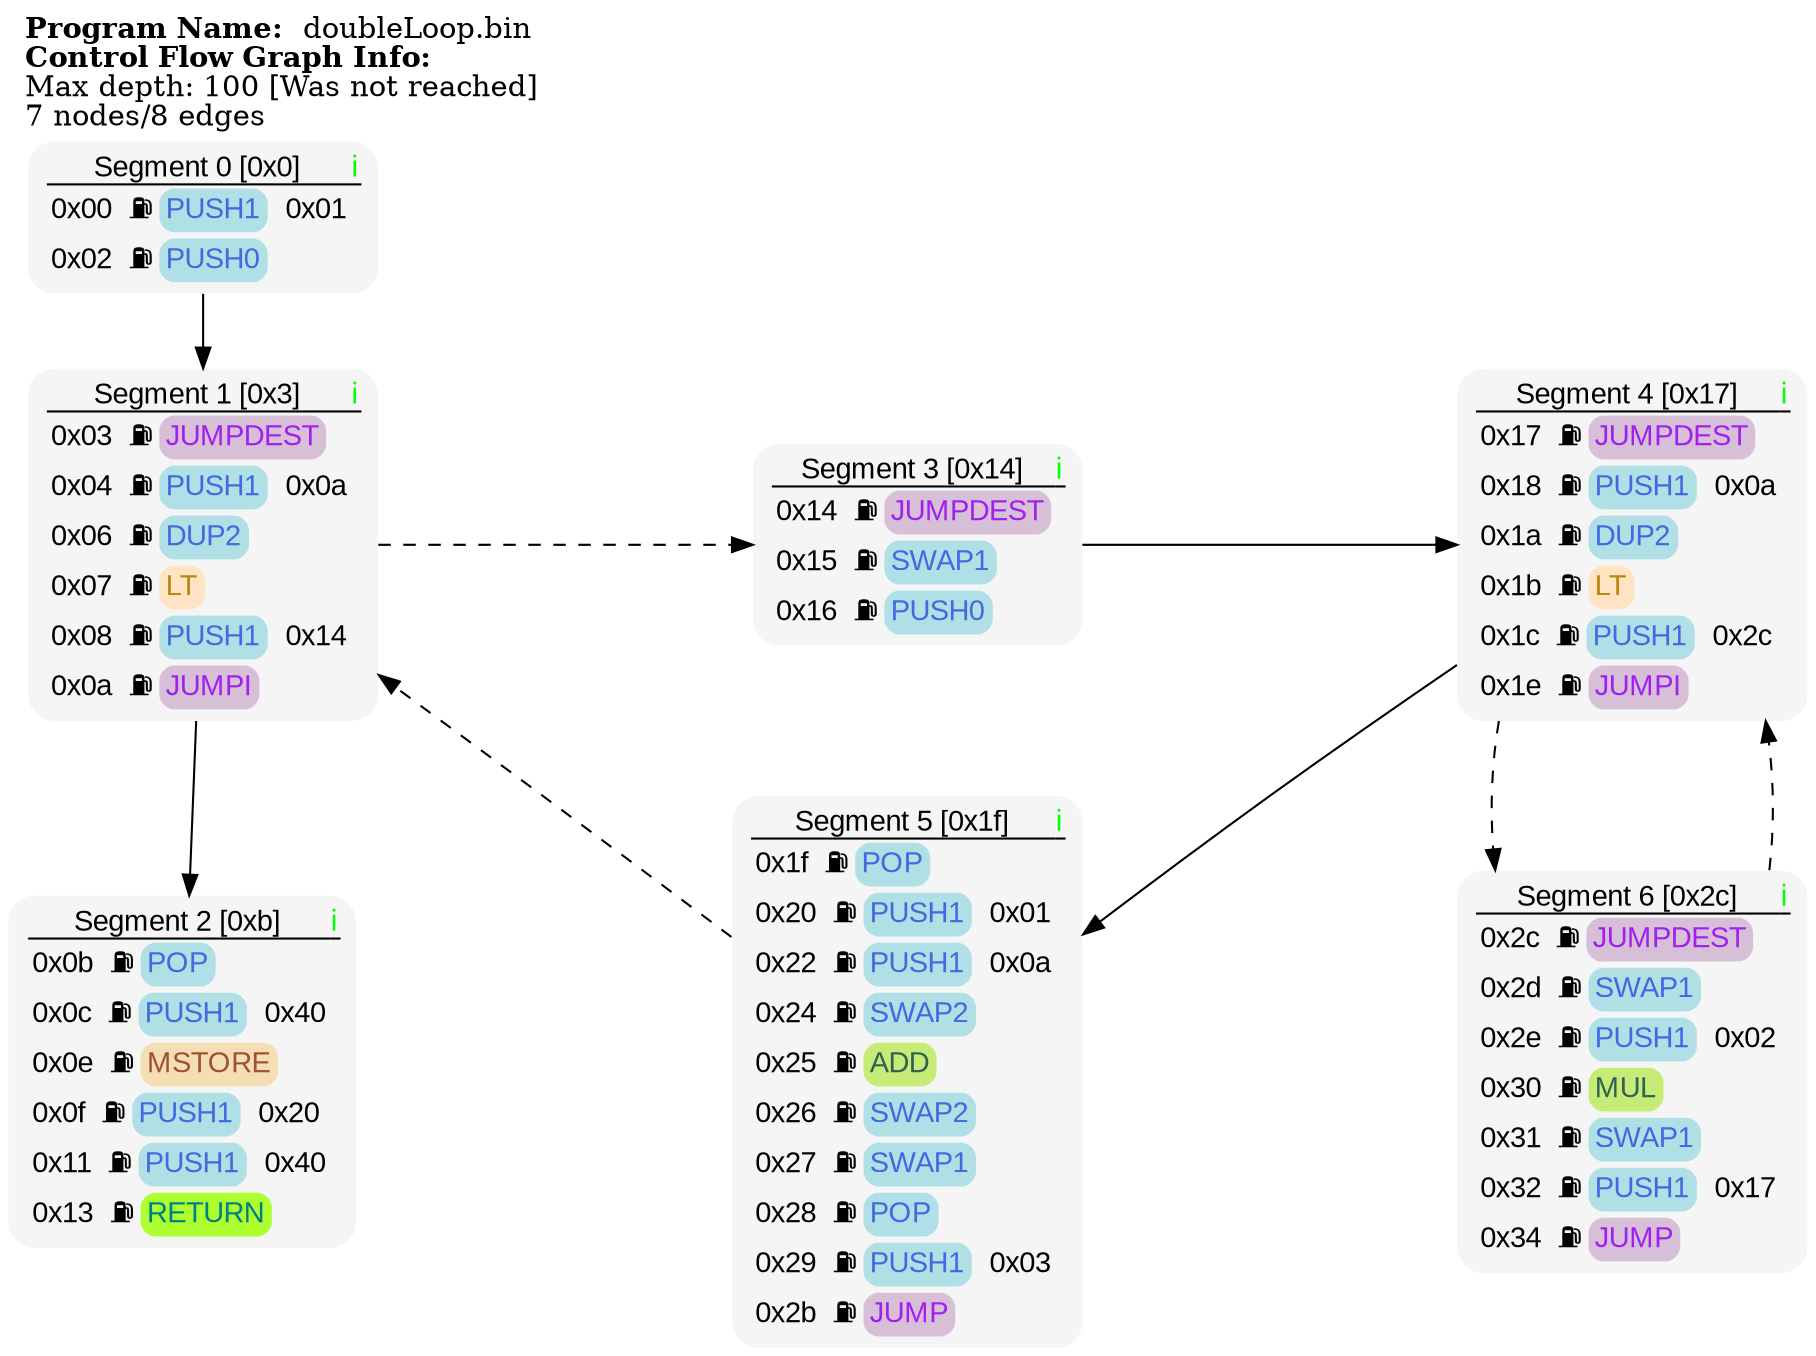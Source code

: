 /*
maxDepth is:100
MaxDepth reached:false
ErrorStates reached:0
States seen:2
WPre success:0
# of reachable invalid segments is: 0
Size of non minimised CFG: 7 nodes, 8 edges
Size of minimised CFG: 7 nodes, 8 edges
Minimised CFG
*/
// Wpre fixpoint status: Reached
// Number of states: 7
// Number of transitions : 8
digraph G {
graph[labelloc="t", labeljust="l", label=<<B>Program Name: </B> doubleLoop.bin<BR ALIGN="left"/><B>Control Flow Graph Info: </B><BR ALIGN="left"/>Max depth: 100 [Was not reached]<BR ALIGN="left"/>7 nodes/8 edges<BR ALIGN="left"/>>]
node [shape=none, fontname=arial, style="rounded, filled", fillcolor= "whitesmoke"]
edge [fontname=arial]
ranking=TB
nodesep=2.5;
{rank = same; s_1; s_3, s_4;}

s_0 [label=<<TABLE ALIGN="LEFT" CELLBORDER="0" BORDER="0" cellpadding="0"  CELLSPACING="1">
<TR><TD >Segment 0 [0x0]</TD><TD href="" tooltip="Stack Size &#916;: +2&#10;Stack Size on Entry for this segment &#8805; 0&#10;Stack Size on Entry for this segment at this node &#8805; 0"><FONT color="green">&#8505;&#65039;</FONT></TD></TR><HR/>
<TR><TD width="1" fixedsize="true" align="left">
<TABLE  border="0" cellpadding="0" cellborder="0" CELLSPACING="1"><TR><TD width="1" fixedsize="false" align="left" cellpadding="1" PORT="entry">0x00 </TD>
<TD width="1" fixedsize="false" align="left" cellpadding="1" tooltip="Gas: 3 " target="_blank" href="https://github.com/Consensys/evm-dafny/blob/60bce44ee75978a4c97b9eab8e03424c9c233bbd/src/dafny/evm.dfy#L103">&#9981;</TD><TD width="1" fixedsize="true" style="Rounded" BORDER="0" BGCOLOR="powderblue" align="left" cellpadding="3"  href="https://github.com/Consensys/evm-dafny/blob/60bce44ee75978a4c97b9eab8e03424c9c233bbd/src/dafny/bytecode.dfy#L1479" target="_blank"  tooltip="Push 1 byte" ><FONT color="royalblue">PUSH1</FONT></TD><TD width="1" fixedsize="true" align="left">  0x01</TD></TR></TABLE></TD></TR>
<TR><TD width="1" fixedsize="true" align="left">
<TABLE  border="0" cellpadding="0" cellborder="0" CELLSPACING="1"><TR><TD width="1" fixedsize="false" align="left" cellpadding="1" >0x02 </TD>
<TD width="1" fixedsize="false" align="left" cellpadding="1" tooltip="Gas: 3 " target="_blank" href="https://github.com/Consensys/evm-dafny/blob/60bce44ee75978a4c97b9eab8e03424c9c233bbd/src/dafny/evm.dfy#L103">&#9981;</TD><TD width="1" fixedsize="true" style="Rounded" BORDER="0" BGCOLOR="powderblue" align="left" cellpadding="3"  href="https://github.com/Consensys/evm-dafny/blob/60bce44ee75978a4c97b9eab8e03424c9c233bbd/src/dafny/bytecode.dfy#L1428" target="_blank"  tooltip="Push 0 on stack" ><FONT color="royalblue">PUSH0</FONT></TD></TR></TABLE></TD></TR>
</TABLE>
>]
s_1 [label=<<TABLE ALIGN="LEFT" CELLBORDER="0" BORDER="0" cellpadding="0"  CELLSPACING="1">
<TR><TD >Segment 1 [0x3]</TD><TD href="" tooltip="Stack Size &#916;: 0&#10;Stack Size on Entry for this segment &#8805; 1&#10;Stack Size on Entry for this segment at this node &#8805; 2&#10;Exit Jump target: Constant 0x14"><FONT color="green">&#8505;&#65039;</FONT></TD></TR><HR/>
<TR><TD width="1" fixedsize="true" align="left">
<TABLE  border="0" cellpadding="0" cellborder="0" CELLSPACING="1"><TR><TD width="1" fixedsize="false" align="left" cellpadding="1" PORT="entry">0x03 </TD>
<TD width="1" fixedsize="false" align="left" cellpadding="1" tooltip="Gas: 1 " target="_blank" href="https://github.com/Consensys/evm-dafny/blob/60bce44ee75978a4c97b9eab8e03424c9c233bbd/src/dafny/evm.dfy#L103">&#9981;</TD><TD width="1" fixedsize="true" style="Rounded" BORDER="0" BGCOLOR="thistle" align="left" cellpadding="3"  href="https://github.com/Consensys/evm-dafny/blob/60bce44ee75978a4c97b9eab8e03424c9c233bbd/src/dafny/bytecode.dfy#L1334" target="_blank"  tooltip="A valid destination for a jump" ><FONT color="purple">JUMPDEST</FONT></TD></TR></TABLE></TD></TR>
<TR><TD width="1" fixedsize="true" align="left">
<TABLE  border="0" cellpadding="0" cellborder="0" CELLSPACING="1"><TR><TD width="1" fixedsize="false" align="left" cellpadding="1" >0x04 </TD>
<TD width="1" fixedsize="false" align="left" cellpadding="1" tooltip="Gas: 3 " target="_blank" href="https://github.com/Consensys/evm-dafny/blob/60bce44ee75978a4c97b9eab8e03424c9c233bbd/src/dafny/evm.dfy#L103">&#9981;</TD><TD width="1" fixedsize="true" style="Rounded" BORDER="0" BGCOLOR="powderblue" align="left" cellpadding="3"  href="https://github.com/Consensys/evm-dafny/blob/60bce44ee75978a4c97b9eab8e03424c9c233bbd/src/dafny/bytecode.dfy#L1479" target="_blank"  tooltip="Push 1 byte" ><FONT color="royalblue">PUSH1</FONT></TD><TD width="1" fixedsize="true" align="left">  0x0a</TD></TR></TABLE></TD></TR>
<TR><TD width="1" fixedsize="true" align="left">
<TABLE  border="0" cellpadding="0" cellborder="0" CELLSPACING="1"><TR><TD width="1" fixedsize="false" align="left" cellpadding="1" >0x06 </TD>
<TD width="1" fixedsize="false" align="left" cellpadding="1" tooltip="Gas: 3 " target="_blank" href="https://github.com/Consensys/evm-dafny/blob/60bce44ee75978a4c97b9eab8e03424c9c233bbd/src/dafny/evm.dfy#L103">&#9981;</TD><TD width="1" fixedsize="true" style="Rounded" BORDER="0" BGCOLOR="powderblue" align="left" cellpadding="3"  href="https://github.com/Consensys/evm-dafny/blob/60bce44ee75978a4c97b9eab8e03424c9c233bbd/src/dafny/bytecode.dfy#L1568" target="_blank"  tooltip="Duplicate 2nd element on top of the stack" ><FONT color="royalblue">DUP2</FONT></TD></TR></TABLE></TD></TR>
<TR><TD width="1" fixedsize="true" align="left">
<TABLE  border="0" cellpadding="0" cellborder="0" CELLSPACING="1"><TR><TD width="1" fixedsize="false" align="left" cellpadding="1" >0x07 </TD>
<TD width="1" fixedsize="false" align="left" cellpadding="1" tooltip="Gas: 3 " target="_blank" href="https://github.com/Consensys/evm-dafny/blob/60bce44ee75978a4c97b9eab8e03424c9c233bbd/src/dafny/evm.dfy#L103">&#9981;</TD><TD width="1" fixedsize="true" style="Rounded" BORDER="0" BGCOLOR="bisque" align="left" cellpadding="3"  href="https://github.com/Consensys/evm-dafny/blob/60bce44ee75978a4c97b9eab8e03424c9c233bbd/src/dafny/bytecode.dfy#L314" target="_blank"  tooltip="Unsigned Less than" ><FONT color="darkgoldenrod">LT</FONT></TD></TR></TABLE></TD></TR>
<TR><TD width="1" fixedsize="true" align="left">
<TABLE  border="0" cellpadding="0" cellborder="0" CELLSPACING="1"><TR><TD width="1" fixedsize="false" align="left" cellpadding="1" >0x08 </TD>
<TD width="1" fixedsize="false" align="left" cellpadding="1" tooltip="Gas: 3 " target="_blank" href="https://github.com/Consensys/evm-dafny/blob/60bce44ee75978a4c97b9eab8e03424c9c233bbd/src/dafny/evm.dfy#L103">&#9981;</TD><TD width="1" fixedsize="true" style="Rounded" BORDER="0" BGCOLOR="powderblue" align="left" cellpadding="3"  href="https://github.com/Consensys/evm-dafny/blob/60bce44ee75978a4c97b9eab8e03424c9c233bbd/src/dafny/bytecode.dfy#L1479" target="_blank"  tooltip="Push 1 byte" ><FONT color="royalblue">PUSH1</FONT></TD><TD width="1" fixedsize="true" align="left">  0x14</TD></TR></TABLE></TD></TR>
<TR><TD width="1" fixedsize="true" align="left">
<TABLE  border="0" cellpadding="0" cellborder="0" CELLSPACING="1"><TR><TD width="1" fixedsize="false" align="left" cellpadding="1" >0x0a </TD>
<TD width="1" fixedsize="false" align="left" cellpadding="1" tooltip="Gas: 10 " target="_blank" href="https://github.com/Consensys/evm-dafny/blob/60bce44ee75978a4c97b9eab8e03424c9c233bbd/src/dafny/evm.dfy#L103">&#9981;</TD><TD width="1" fixedsize="true" style="Rounded" BORDER="0" BGCOLOR="thistle" align="left" cellpadding="3" PORT="exit" href="https://github.com/Consensys/evm-dafny/blob/60bce44ee75978a4c97b9eab8e03424c9c233bbd/src/dafny/bytecode.dfy#L1277" target="_blank"  tooltip="Conditional Jump" ><FONT color="purple">JUMPI</FONT></TD></TR></TABLE></TD></TR>
</TABLE>
>]
s_2 [label=<<TABLE ALIGN="LEFT" CELLBORDER="0" BORDER="0" cellpadding="0"  CELLSPACING="1">
<TR><TD >Segment 2 [0xb]</TD><TD href="" tooltip="Stack Size &#916;: -2&#10;Stack Size on Entry for this segment &#8805; 2&#10;Stack Size on Entry for this segment at this node &#8805; 2"><FONT color="green">&#8505;&#65039;</FONT></TD></TR><HR/>
<TR><TD width="1" fixedsize="true" align="left">
<TABLE  border="0" cellpadding="0" cellborder="0" CELLSPACING="1"><TR><TD width="1" fixedsize="false" align="left" cellpadding="1" PORT="entry">0x0b </TD>
<TD width="1" fixedsize="false" align="left" cellpadding="1" tooltip="Gas: 2 " target="_blank" href="https://github.com/Consensys/evm-dafny/blob/60bce44ee75978a4c97b9eab8e03424c9c233bbd/src/dafny/evm.dfy#L103">&#9981;</TD><TD width="1" fixedsize="true" style="Rounded" BORDER="0" BGCOLOR="powderblue" align="left" cellpadding="3"  href="https://github.com/Consensys/evm-dafny/blob/60bce44ee75978a4c97b9eab8e03424c9c233bbd/src/dafny/bytecode.dfy#L1097" target="_blank"  tooltip="Pop top of stack" ><FONT color="royalblue">POP</FONT></TD></TR></TABLE></TD></TR>
<TR><TD width="1" fixedsize="true" align="left">
<TABLE  border="0" cellpadding="0" cellborder="0" CELLSPACING="1"><TR><TD width="1" fixedsize="false" align="left" cellpadding="1" >0x0c </TD>
<TD width="1" fixedsize="false" align="left" cellpadding="1" tooltip="Gas: 3 " target="_blank" href="https://github.com/Consensys/evm-dafny/blob/60bce44ee75978a4c97b9eab8e03424c9c233bbd/src/dafny/evm.dfy#L103">&#9981;</TD><TD width="1" fixedsize="true" style="Rounded" BORDER="0" BGCOLOR="powderblue" align="left" cellpadding="3"  href="https://github.com/Consensys/evm-dafny/blob/60bce44ee75978a4c97b9eab8e03424c9c233bbd/src/dafny/bytecode.dfy#L1479" target="_blank"  tooltip="Push 1 byte" ><FONT color="royalblue">PUSH1</FONT></TD><TD width="1" fixedsize="true" align="left">  0x40</TD></TR></TABLE></TD></TR>
<TR><TD width="1" fixedsize="true" align="left">
<TABLE  border="0" cellpadding="0" cellborder="0" CELLSPACING="1"><TR><TD width="1" fixedsize="false" align="left" cellpadding="1" >0x0e </TD>
<TD width="1" fixedsize="false" align="left" cellpadding="1" tooltip="Gas: Depends on memory expansion " target="_blank" href="https://github.com/Consensys/evm-dafny/blob/60bce44ee75978a4c97b9eab8e03424c9c233bbd/src/dafny/evm.dfy#L103">&#9981;</TD><TD width="1" fixedsize="true" style="Rounded" BORDER="0" BGCOLOR="wheat" align="left" cellpadding="3"  href="https://github.com/Consensys/evm-dafny/blob/60bce44ee75978a4c97b9eab8e03424c9c233bbd/src/dafny/bytecode.dfy#L1165" target="_blank"  tooltip="Store a word to memory" ><FONT color="sienna">MSTORE</FONT></TD></TR></TABLE></TD></TR>
<TR><TD width="1" fixedsize="true" align="left">
<TABLE  border="0" cellpadding="0" cellborder="0" CELLSPACING="1"><TR><TD width="1" fixedsize="false" align="left" cellpadding="1" >0x0f </TD>
<TD width="1" fixedsize="false" align="left" cellpadding="1" tooltip="Gas: 3 " target="_blank" href="https://github.com/Consensys/evm-dafny/blob/60bce44ee75978a4c97b9eab8e03424c9c233bbd/src/dafny/evm.dfy#L103">&#9981;</TD><TD width="1" fixedsize="true" style="Rounded" BORDER="0" BGCOLOR="powderblue" align="left" cellpadding="3"  href="https://github.com/Consensys/evm-dafny/blob/60bce44ee75978a4c97b9eab8e03424c9c233bbd/src/dafny/bytecode.dfy#L1479" target="_blank"  tooltip="Push 1 byte" ><FONT color="royalblue">PUSH1</FONT></TD><TD width="1" fixedsize="true" align="left">  0x20</TD></TR></TABLE></TD></TR>
<TR><TD width="1" fixedsize="true" align="left">
<TABLE  border="0" cellpadding="0" cellborder="0" CELLSPACING="1"><TR><TD width="1" fixedsize="false" align="left" cellpadding="1" >0x11 </TD>
<TD width="1" fixedsize="false" align="left" cellpadding="1" tooltip="Gas: 3 " target="_blank" href="https://github.com/Consensys/evm-dafny/blob/60bce44ee75978a4c97b9eab8e03424c9c233bbd/src/dafny/evm.dfy#L103">&#9981;</TD><TD width="1" fixedsize="true" style="Rounded" BORDER="0" BGCOLOR="powderblue" align="left" cellpadding="3"  href="https://github.com/Consensys/evm-dafny/blob/60bce44ee75978a4c97b9eab8e03424c9c233bbd/src/dafny/bytecode.dfy#L1479" target="_blank"  tooltip="Push 1 byte" ><FONT color="royalblue">PUSH1</FONT></TD><TD width="1" fixedsize="true" align="left">  0x40</TD></TR></TABLE></TD></TR>
<TR><TD width="1" fixedsize="true" align="left">
<TABLE  border="0" cellpadding="0" cellborder="0" CELLSPACING="1"><TR><TD width="1" fixedsize="false" align="left" cellpadding="1" >0x13 </TD>
<TD width="1" fixedsize="false" align="left" cellpadding="1" tooltip="Gas: Depends on memory expansion " target="_blank" href="https://github.com/Consensys/evm-dafny/blob/60bce44ee75978a4c97b9eab8e03424c9c233bbd/src/dafny/evm.dfy#L103">&#9981;</TD><TD width="1" fixedsize="true" style="Rounded" BORDER="0" BGCOLOR="greenyellow" align="left" cellpadding="3"  href="https://github.com/Consensys/evm-dafny/blob/60bce44ee75978a4c97b9eab8e03424c9c233bbd/src/dafny/bytecode.dfy#L1742" target="_blank"  tooltip="Halt execution and return data" ><FONT color="teal">RETURN</FONT></TD></TR></TABLE></TD></TR>
</TABLE>
>]
s_3 [label=<<TABLE ALIGN="LEFT" CELLBORDER="0" BORDER="0" cellpadding="0"  CELLSPACING="1">
<TR><TD >Segment 3 [0x14]</TD><TD href="" tooltip="Stack Size &#916;: +1&#10;Stack Size on Entry for this segment &#8805; 2&#10;Stack Size on Entry for this segment at this node &#8805; 2"><FONT color="green">&#8505;&#65039;</FONT></TD></TR><HR/>
<TR><TD width="1" fixedsize="true" align="left">
<TABLE  border="0" cellpadding="0" cellborder="0" CELLSPACING="1"><TR><TD width="1" fixedsize="false" align="left" cellpadding="1" PORT="entry">0x14 </TD>
<TD width="1" fixedsize="false" align="left" cellpadding="1" tooltip="Gas: 1 " target="_blank" href="https://github.com/Consensys/evm-dafny/blob/60bce44ee75978a4c97b9eab8e03424c9c233bbd/src/dafny/evm.dfy#L103">&#9981;</TD><TD width="1" fixedsize="true" style="Rounded" BORDER="0" BGCOLOR="thistle" align="left" cellpadding="3"  href="https://github.com/Consensys/evm-dafny/blob/60bce44ee75978a4c97b9eab8e03424c9c233bbd/src/dafny/bytecode.dfy#L1334" target="_blank"  tooltip="A valid destination for a jump" ><FONT color="purple">JUMPDEST</FONT></TD></TR></TABLE></TD></TR>
<TR><TD width="1" fixedsize="true" align="left">
<TABLE  border="0" cellpadding="0" cellborder="0" CELLSPACING="1"><TR><TD width="1" fixedsize="false" align="left" cellpadding="1" >0x15 </TD>
<TD width="1" fixedsize="false" align="left" cellpadding="1" tooltip="Gas: 3 " target="_blank" href="https://github.com/Consensys/evm-dafny/blob/60bce44ee75978a4c97b9eab8e03424c9c233bbd/src/dafny/evm.dfy#L103">&#9981;</TD><TD width="1" fixedsize="true" style="Rounded" BORDER="0" BGCOLOR="powderblue" align="left" cellpadding="3"  href="https://github.com/Consensys/evm-dafny/blob/60bce44ee75978a4c97b9eab8e03424c9c233bbd/src/dafny/bytecode.dfy#L1577" target="_blank"  tooltip="Swap top and 2nd element of the stack" ><FONT color="royalblue">SWAP1</FONT></TD></TR></TABLE></TD></TR>
<TR><TD width="1" fixedsize="true" align="left">
<TABLE  border="0" cellpadding="0" cellborder="0" CELLSPACING="1"><TR><TD width="1" fixedsize="false" align="left" cellpadding="1" >0x16 </TD>
<TD width="1" fixedsize="false" align="left" cellpadding="1" tooltip="Gas: 3 " target="_blank" href="https://github.com/Consensys/evm-dafny/blob/60bce44ee75978a4c97b9eab8e03424c9c233bbd/src/dafny/evm.dfy#L103">&#9981;</TD><TD width="1" fixedsize="true" style="Rounded" BORDER="0" BGCOLOR="powderblue" align="left" cellpadding="3"  href="https://github.com/Consensys/evm-dafny/blob/60bce44ee75978a4c97b9eab8e03424c9c233bbd/src/dafny/bytecode.dfy#L1428" target="_blank"  tooltip="Push 0 on stack" ><FONT color="royalblue">PUSH0</FONT></TD></TR></TABLE></TD></TR>
</TABLE>
>]
s_4 [label=<<TABLE ALIGN="LEFT" CELLBORDER="0" BORDER="0" cellpadding="0"  CELLSPACING="1">
<TR><TD >Segment 4 [0x17]</TD><TD href="" tooltip="Stack Size &#916;: 0&#10;Stack Size on Entry for this segment &#8805; 1&#10;Stack Size on Entry for this segment at this node &#8805; 3&#10;Exit Jump target: Constant 0x2c"><FONT color="green">&#8505;&#65039;</FONT></TD></TR><HR/>
<TR><TD width="1" fixedsize="true" align="left">
<TABLE  border="0" cellpadding="0" cellborder="0" CELLSPACING="1"><TR><TD width="1" fixedsize="false" align="left" cellpadding="1" PORT="entry">0x17 </TD>
<TD width="1" fixedsize="false" align="left" cellpadding="1" tooltip="Gas: 1 " target="_blank" href="https://github.com/Consensys/evm-dafny/blob/60bce44ee75978a4c97b9eab8e03424c9c233bbd/src/dafny/evm.dfy#L103">&#9981;</TD><TD width="1" fixedsize="true" style="Rounded" BORDER="0" BGCOLOR="thistle" align="left" cellpadding="3"  href="https://github.com/Consensys/evm-dafny/blob/60bce44ee75978a4c97b9eab8e03424c9c233bbd/src/dafny/bytecode.dfy#L1334" target="_blank"  tooltip="A valid destination for a jump" ><FONT color="purple">JUMPDEST</FONT></TD></TR></TABLE></TD></TR>
<TR><TD width="1" fixedsize="true" align="left">
<TABLE  border="0" cellpadding="0" cellborder="0" CELLSPACING="1"><TR><TD width="1" fixedsize="false" align="left" cellpadding="1" >0x18 </TD>
<TD width="1" fixedsize="false" align="left" cellpadding="1" tooltip="Gas: 3 " target="_blank" href="https://github.com/Consensys/evm-dafny/blob/60bce44ee75978a4c97b9eab8e03424c9c233bbd/src/dafny/evm.dfy#L103">&#9981;</TD><TD width="1" fixedsize="true" style="Rounded" BORDER="0" BGCOLOR="powderblue" align="left" cellpadding="3"  href="https://github.com/Consensys/evm-dafny/blob/60bce44ee75978a4c97b9eab8e03424c9c233bbd/src/dafny/bytecode.dfy#L1479" target="_blank"  tooltip="Push 1 byte" ><FONT color="royalblue">PUSH1</FONT></TD><TD width="1" fixedsize="true" align="left">  0x0a</TD></TR></TABLE></TD></TR>
<TR><TD width="1" fixedsize="true" align="left">
<TABLE  border="0" cellpadding="0" cellborder="0" CELLSPACING="1"><TR><TD width="1" fixedsize="false" align="left" cellpadding="1" >0x1a </TD>
<TD width="1" fixedsize="false" align="left" cellpadding="1" tooltip="Gas: 3 " target="_blank" href="https://github.com/Consensys/evm-dafny/blob/60bce44ee75978a4c97b9eab8e03424c9c233bbd/src/dafny/evm.dfy#L103">&#9981;</TD><TD width="1" fixedsize="true" style="Rounded" BORDER="0" BGCOLOR="powderblue" align="left" cellpadding="3"  href="https://github.com/Consensys/evm-dafny/blob/60bce44ee75978a4c97b9eab8e03424c9c233bbd/src/dafny/bytecode.dfy#L1568" target="_blank"  tooltip="Duplicate 2nd element on top of the stack" ><FONT color="royalblue">DUP2</FONT></TD></TR></TABLE></TD></TR>
<TR><TD width="1" fixedsize="true" align="left">
<TABLE  border="0" cellpadding="0" cellborder="0" CELLSPACING="1"><TR><TD width="1" fixedsize="false" align="left" cellpadding="1" >0x1b </TD>
<TD width="1" fixedsize="false" align="left" cellpadding="1" tooltip="Gas: 3 " target="_blank" href="https://github.com/Consensys/evm-dafny/blob/60bce44ee75978a4c97b9eab8e03424c9c233bbd/src/dafny/evm.dfy#L103">&#9981;</TD><TD width="1" fixedsize="true" style="Rounded" BORDER="0" BGCOLOR="bisque" align="left" cellpadding="3"  href="https://github.com/Consensys/evm-dafny/blob/60bce44ee75978a4c97b9eab8e03424c9c233bbd/src/dafny/bytecode.dfy#L314" target="_blank"  tooltip="Unsigned Less than" ><FONT color="darkgoldenrod">LT</FONT></TD></TR></TABLE></TD></TR>
<TR><TD width="1" fixedsize="true" align="left">
<TABLE  border="0" cellpadding="0" cellborder="0" CELLSPACING="1"><TR><TD width="1" fixedsize="false" align="left" cellpadding="1" >0x1c </TD>
<TD width="1" fixedsize="false" align="left" cellpadding="1" tooltip="Gas: 3 " target="_blank" href="https://github.com/Consensys/evm-dafny/blob/60bce44ee75978a4c97b9eab8e03424c9c233bbd/src/dafny/evm.dfy#L103">&#9981;</TD><TD width="1" fixedsize="true" style="Rounded" BORDER="0" BGCOLOR="powderblue" align="left" cellpadding="3"  href="https://github.com/Consensys/evm-dafny/blob/60bce44ee75978a4c97b9eab8e03424c9c233bbd/src/dafny/bytecode.dfy#L1479" target="_blank"  tooltip="Push 1 byte" ><FONT color="royalblue">PUSH1</FONT></TD><TD width="1" fixedsize="true" align="left">  0x2c</TD></TR></TABLE></TD></TR>
<TR><TD width="1" fixedsize="true" align="left">
<TABLE  border="0" cellpadding="0" cellborder="0" CELLSPACING="1"><TR><TD width="1" fixedsize="false" align="left" cellpadding="1" >0x1e </TD>
<TD width="1" fixedsize="false" align="left" cellpadding="1" tooltip="Gas: 10 " target="_blank" href="https://github.com/Consensys/evm-dafny/blob/60bce44ee75978a4c97b9eab8e03424c9c233bbd/src/dafny/evm.dfy#L103">&#9981;</TD><TD width="1" fixedsize="true" style="Rounded" BORDER="0" BGCOLOR="thistle" align="left" cellpadding="3" PORT="exit" href="https://github.com/Consensys/evm-dafny/blob/60bce44ee75978a4c97b9eab8e03424c9c233bbd/src/dafny/bytecode.dfy#L1277" target="_blank"  tooltip="Conditional Jump" ><FONT color="purple">JUMPI</FONT></TD></TR></TABLE></TD></TR>
</TABLE>
>]
s_5 [label=<<TABLE ALIGN="LEFT" CELLBORDER="0" BORDER="0" cellpadding="0"  CELLSPACING="1">
<TR><TD >Segment 5 [0x1f]</TD><TD href="" tooltip="Stack Size &#916;: -1&#10;Stack Size on Entry for this segment &#8805; 3&#10;Stack Size on Entry for this segment at this node &#8805; 3&#10;Exit Jump target: Constant 0x3"><FONT color="green">&#8505;&#65039;</FONT></TD></TR><HR/>
<TR><TD width="1" fixedsize="true" align="left">
<TABLE  border="0" cellpadding="0" cellborder="0" CELLSPACING="1"><TR><TD width="1" fixedsize="false" align="left" cellpadding="1" PORT="entry">0x1f </TD>
<TD width="1" fixedsize="false" align="left" cellpadding="1" tooltip="Gas: 2 " target="_blank" href="https://github.com/Consensys/evm-dafny/blob/60bce44ee75978a4c97b9eab8e03424c9c233bbd/src/dafny/evm.dfy#L103">&#9981;</TD><TD width="1" fixedsize="true" style="Rounded" BORDER="0" BGCOLOR="powderblue" align="left" cellpadding="3"  href="https://github.com/Consensys/evm-dafny/blob/60bce44ee75978a4c97b9eab8e03424c9c233bbd/src/dafny/bytecode.dfy#L1097" target="_blank"  tooltip="Pop top of stack" ><FONT color="royalblue">POP</FONT></TD></TR></TABLE></TD></TR>
<TR><TD width="1" fixedsize="true" align="left">
<TABLE  border="0" cellpadding="0" cellborder="0" CELLSPACING="1"><TR><TD width="1" fixedsize="false" align="left" cellpadding="1" >0x20 </TD>
<TD width="1" fixedsize="false" align="left" cellpadding="1" tooltip="Gas: 3 " target="_blank" href="https://github.com/Consensys/evm-dafny/blob/60bce44ee75978a4c97b9eab8e03424c9c233bbd/src/dafny/evm.dfy#L103">&#9981;</TD><TD width="1" fixedsize="true" style="Rounded" BORDER="0" BGCOLOR="powderblue" align="left" cellpadding="3"  href="https://github.com/Consensys/evm-dafny/blob/60bce44ee75978a4c97b9eab8e03424c9c233bbd/src/dafny/bytecode.dfy#L1479" target="_blank"  tooltip="Push 1 byte" ><FONT color="royalblue">PUSH1</FONT></TD><TD width="1" fixedsize="true" align="left">  0x01</TD></TR></TABLE></TD></TR>
<TR><TD width="1" fixedsize="true" align="left">
<TABLE  border="0" cellpadding="0" cellborder="0" CELLSPACING="1"><TR><TD width="1" fixedsize="false" align="left" cellpadding="1" >0x22 </TD>
<TD width="1" fixedsize="false" align="left" cellpadding="1" tooltip="Gas: 3 " target="_blank" href="https://github.com/Consensys/evm-dafny/blob/60bce44ee75978a4c97b9eab8e03424c9c233bbd/src/dafny/evm.dfy#L103">&#9981;</TD><TD width="1" fixedsize="true" style="Rounded" BORDER="0" BGCOLOR="powderblue" align="left" cellpadding="3"  href="https://github.com/Consensys/evm-dafny/blob/60bce44ee75978a4c97b9eab8e03424c9c233bbd/src/dafny/bytecode.dfy#L1479" target="_blank"  tooltip="Push 1 byte" ><FONT color="royalblue">PUSH1</FONT></TD><TD width="1" fixedsize="true" align="left">  0x0a</TD></TR></TABLE></TD></TR>
<TR><TD width="1" fixedsize="true" align="left">
<TABLE  border="0" cellpadding="0" cellborder="0" CELLSPACING="1"><TR><TD width="1" fixedsize="false" align="left" cellpadding="1" >0x24 </TD>
<TD width="1" fixedsize="false" align="left" cellpadding="1" tooltip="Gas: 3 " target="_blank" href="https://github.com/Consensys/evm-dafny/blob/60bce44ee75978a4c97b9eab8e03424c9c233bbd/src/dafny/evm.dfy#L103">&#9981;</TD><TD width="1" fixedsize="true" style="Rounded" BORDER="0" BGCOLOR="powderblue" align="left" cellpadding="3"  href="https://github.com/Consensys/evm-dafny/blob/60bce44ee75978a4c97b9eab8e03424c9c233bbd/src/dafny/bytecode.dfy#L1577" target="_blank"  tooltip="Swap top and 3rd element of the stack" ><FONT color="royalblue">SWAP2</FONT></TD></TR></TABLE></TD></TR>
<TR><TD width="1" fixedsize="true" align="left">
<TABLE  border="0" cellpadding="0" cellborder="0" CELLSPACING="1"><TR><TD width="1" fixedsize="false" align="left" cellpadding="1" >0x25 </TD>
<TD width="1" fixedsize="false" align="left" cellpadding="1" tooltip="Gas: 3 " target="_blank" href="https://github.com/Consensys/evm-dafny/blob/60bce44ee75978a4c97b9eab8e03424c9c233bbd/src/dafny/evm.dfy#L103">&#9981;</TD><TD width="1" fixedsize="true" style="Rounded" BORDER="0" BGCOLOR="#c6eb76" align="left" cellpadding="3"  href="https://github.com/Consensys/evm-dafny/blob/60bce44ee75978a4c97b9eab8e03424c9c233bbd/src/dafny/bytecode.dfy#L40" target="_blank"  tooltip="Unsigned integer addition modulo TWO_256" ><FONT color="#316152">ADD</FONT></TD></TR></TABLE></TD></TR>
<TR><TD width="1" fixedsize="true" align="left">
<TABLE  border="0" cellpadding="0" cellborder="0" CELLSPACING="1"><TR><TD width="1" fixedsize="false" align="left" cellpadding="1" >0x26 </TD>
<TD width="1" fixedsize="false" align="left" cellpadding="1" tooltip="Gas: 3 " target="_blank" href="https://github.com/Consensys/evm-dafny/blob/60bce44ee75978a4c97b9eab8e03424c9c233bbd/src/dafny/evm.dfy#L103">&#9981;</TD><TD width="1" fixedsize="true" style="Rounded" BORDER="0" BGCOLOR="powderblue" align="left" cellpadding="3"  href="https://github.com/Consensys/evm-dafny/blob/60bce44ee75978a4c97b9eab8e03424c9c233bbd/src/dafny/bytecode.dfy#L1577" target="_blank"  tooltip="Swap top and 3rd element of the stack" ><FONT color="royalblue">SWAP2</FONT></TD></TR></TABLE></TD></TR>
<TR><TD width="1" fixedsize="true" align="left">
<TABLE  border="0" cellpadding="0" cellborder="0" CELLSPACING="1"><TR><TD width="1" fixedsize="false" align="left" cellpadding="1" >0x27 </TD>
<TD width="1" fixedsize="false" align="left" cellpadding="1" tooltip="Gas: 3 " target="_blank" href="https://github.com/Consensys/evm-dafny/blob/60bce44ee75978a4c97b9eab8e03424c9c233bbd/src/dafny/evm.dfy#L103">&#9981;</TD><TD width="1" fixedsize="true" style="Rounded" BORDER="0" BGCOLOR="powderblue" align="left" cellpadding="3"  href="https://github.com/Consensys/evm-dafny/blob/60bce44ee75978a4c97b9eab8e03424c9c233bbd/src/dafny/bytecode.dfy#L1577" target="_blank"  tooltip="Swap top and 2nd element of the stack" ><FONT color="royalblue">SWAP1</FONT></TD></TR></TABLE></TD></TR>
<TR><TD width="1" fixedsize="true" align="left">
<TABLE  border="0" cellpadding="0" cellborder="0" CELLSPACING="1"><TR><TD width="1" fixedsize="false" align="left" cellpadding="1" >0x28 </TD>
<TD width="1" fixedsize="false" align="left" cellpadding="1" tooltip="Gas: 2 " target="_blank" href="https://github.com/Consensys/evm-dafny/blob/60bce44ee75978a4c97b9eab8e03424c9c233bbd/src/dafny/evm.dfy#L103">&#9981;</TD><TD width="1" fixedsize="true" style="Rounded" BORDER="0" BGCOLOR="powderblue" align="left" cellpadding="3"  href="https://github.com/Consensys/evm-dafny/blob/60bce44ee75978a4c97b9eab8e03424c9c233bbd/src/dafny/bytecode.dfy#L1097" target="_blank"  tooltip="Pop top of stack" ><FONT color="royalblue">POP</FONT></TD></TR></TABLE></TD></TR>
<TR><TD width="1" fixedsize="true" align="left">
<TABLE  border="0" cellpadding="0" cellborder="0" CELLSPACING="1"><TR><TD width="1" fixedsize="false" align="left" cellpadding="1" >0x29 </TD>
<TD width="1" fixedsize="false" align="left" cellpadding="1" tooltip="Gas: 3 " target="_blank" href="https://github.com/Consensys/evm-dafny/blob/60bce44ee75978a4c97b9eab8e03424c9c233bbd/src/dafny/evm.dfy#L103">&#9981;</TD><TD width="1" fixedsize="true" style="Rounded" BORDER="0" BGCOLOR="powderblue" align="left" cellpadding="3"  href="https://github.com/Consensys/evm-dafny/blob/60bce44ee75978a4c97b9eab8e03424c9c233bbd/src/dafny/bytecode.dfy#L1479" target="_blank"  tooltip="Push 1 byte" ><FONT color="royalblue">PUSH1</FONT></TD><TD width="1" fixedsize="true" align="left">  0x03</TD></TR></TABLE></TD></TR>
<TR><TD width="1" fixedsize="true" align="left">
<TABLE  border="0" cellpadding="0" cellborder="0" CELLSPACING="1"><TR><TD width="1" fixedsize="false" align="left" cellpadding="1" >0x2b </TD>
<TD width="1" fixedsize="false" align="left" cellpadding="1" tooltip="Gas: 8 " target="_blank" href="https://github.com/Consensys/evm-dafny/blob/60bce44ee75978a4c97b9eab8e03424c9c233bbd/src/dafny/evm.dfy#L103">&#9981;</TD><TD width="1" fixedsize="true" style="Rounded" BORDER="0" BGCOLOR="thistle" align="left" cellpadding="3" PORT="exit" href="https://github.com/Consensys/evm-dafny/blob/60bce44ee75978a4c97b9eab8e03424c9c233bbd/src/dafny/bytecode.dfy#L1255" target="_blank"  tooltip="Uncoditional Jump" ><FONT color="purple">JUMP</FONT></TD></TR></TABLE></TD></TR>
</TABLE>
>]
s_6 [label=<<TABLE ALIGN="LEFT" CELLBORDER="0" BORDER="0" cellpadding="0"  CELLSPACING="1">
<TR><TD >Segment 6 [0x2c]</TD><TD href="" tooltip="Stack Size &#916;: 0&#10;Stack Size on Entry for this segment &#8805; 2&#10;Stack Size on Entry for this segment at this node &#8805; 3&#10;Exit Jump target: Constant 0x17"><FONT color="green">&#8505;&#65039;</FONT></TD></TR><HR/>
<TR><TD width="1" fixedsize="true" align="left">
<TABLE  border="0" cellpadding="0" cellborder="0" CELLSPACING="1"><TR><TD width="1" fixedsize="false" align="left" cellpadding="1" PORT="entry">0x2c </TD>
<TD width="1" fixedsize="false" align="left" cellpadding="1" tooltip="Gas: 1 " target="_blank" href="https://github.com/Consensys/evm-dafny/blob/60bce44ee75978a4c97b9eab8e03424c9c233bbd/src/dafny/evm.dfy#L103">&#9981;</TD><TD width="1" fixedsize="true" style="Rounded" BORDER="0" BGCOLOR="thistle" align="left" cellpadding="3"  href="https://github.com/Consensys/evm-dafny/blob/60bce44ee75978a4c97b9eab8e03424c9c233bbd/src/dafny/bytecode.dfy#L1334" target="_blank"  tooltip="A valid destination for a jump" ><FONT color="purple">JUMPDEST</FONT></TD></TR></TABLE></TD></TR>
<TR><TD width="1" fixedsize="true" align="left">
<TABLE  border="0" cellpadding="0" cellborder="0" CELLSPACING="1"><TR><TD width="1" fixedsize="false" align="left" cellpadding="1" >0x2d </TD>
<TD width="1" fixedsize="false" align="left" cellpadding="1" tooltip="Gas: 3 " target="_blank" href="https://github.com/Consensys/evm-dafny/blob/60bce44ee75978a4c97b9eab8e03424c9c233bbd/src/dafny/evm.dfy#L103">&#9981;</TD><TD width="1" fixedsize="true" style="Rounded" BORDER="0" BGCOLOR="powderblue" align="left" cellpadding="3"  href="https://github.com/Consensys/evm-dafny/blob/60bce44ee75978a4c97b9eab8e03424c9c233bbd/src/dafny/bytecode.dfy#L1577" target="_blank"  tooltip="Swap top and 2nd element of the stack" ><FONT color="royalblue">SWAP1</FONT></TD></TR></TABLE></TD></TR>
<TR><TD width="1" fixedsize="true" align="left">
<TABLE  border="0" cellpadding="0" cellborder="0" CELLSPACING="1"><TR><TD width="1" fixedsize="false" align="left" cellpadding="1" >0x2e </TD>
<TD width="1" fixedsize="false" align="left" cellpadding="1" tooltip="Gas: 3 " target="_blank" href="https://github.com/Consensys/evm-dafny/blob/60bce44ee75978a4c97b9eab8e03424c9c233bbd/src/dafny/evm.dfy#L103">&#9981;</TD><TD width="1" fixedsize="true" style="Rounded" BORDER="0" BGCOLOR="powderblue" align="left" cellpadding="3"  href="https://github.com/Consensys/evm-dafny/blob/60bce44ee75978a4c97b9eab8e03424c9c233bbd/src/dafny/bytecode.dfy#L1479" target="_blank"  tooltip="Push 1 byte" ><FONT color="royalblue">PUSH1</FONT></TD><TD width="1" fixedsize="true" align="left">  0x02</TD></TR></TABLE></TD></TR>
<TR><TD width="1" fixedsize="true" align="left">
<TABLE  border="0" cellpadding="0" cellborder="0" CELLSPACING="1"><TR><TD width="1" fixedsize="false" align="left" cellpadding="1" >0x30 </TD>
<TD width="1" fixedsize="false" align="left" cellpadding="1" tooltip="Gas: 5 " target="_blank" href="https://github.com/Consensys/evm-dafny/blob/60bce44ee75978a4c97b9eab8e03424c9c233bbd/src/dafny/evm.dfy#L103">&#9981;</TD><TD width="1" fixedsize="true" style="Rounded" BORDER="0" BGCOLOR="#c6eb76" align="left" cellpadding="3"  href="https://github.com/Consensys/evm-dafny/blob/60bce44ee75978a4c97b9eab8e03424c9c233bbd/src/dafny/bytecode.dfy#L61" target="_blank"  tooltip="Unsigned integer multiplication modulo TWO_256" ><FONT color="#316152">MUL</FONT></TD></TR></TABLE></TD></TR>
<TR><TD width="1" fixedsize="true" align="left">
<TABLE  border="0" cellpadding="0" cellborder="0" CELLSPACING="1"><TR><TD width="1" fixedsize="false" align="left" cellpadding="1" >0x31 </TD>
<TD width="1" fixedsize="false" align="left" cellpadding="1" tooltip="Gas: 3 " target="_blank" href="https://github.com/Consensys/evm-dafny/blob/60bce44ee75978a4c97b9eab8e03424c9c233bbd/src/dafny/evm.dfy#L103">&#9981;</TD><TD width="1" fixedsize="true" style="Rounded" BORDER="0" BGCOLOR="powderblue" align="left" cellpadding="3"  href="https://github.com/Consensys/evm-dafny/blob/60bce44ee75978a4c97b9eab8e03424c9c233bbd/src/dafny/bytecode.dfy#L1577" target="_blank"  tooltip="Swap top and 2nd element of the stack" ><FONT color="royalblue">SWAP1</FONT></TD></TR></TABLE></TD></TR>
<TR><TD width="1" fixedsize="true" align="left">
<TABLE  border="0" cellpadding="0" cellborder="0" CELLSPACING="1"><TR><TD width="1" fixedsize="false" align="left" cellpadding="1" >0x32 </TD>
<TD width="1" fixedsize="false" align="left" cellpadding="1" tooltip="Gas: 3 " target="_blank" href="https://github.com/Consensys/evm-dafny/blob/60bce44ee75978a4c97b9eab8e03424c9c233bbd/src/dafny/evm.dfy#L103">&#9981;</TD><TD width="1" fixedsize="true" style="Rounded" BORDER="0" BGCOLOR="powderblue" align="left" cellpadding="3"  href="https://github.com/Consensys/evm-dafny/blob/60bce44ee75978a4c97b9eab8e03424c9c233bbd/src/dafny/bytecode.dfy#L1479" target="_blank"  tooltip="Push 1 byte" ><FONT color="royalblue">PUSH1</FONT></TD><TD width="1" fixedsize="true" align="left">  0x17</TD></TR></TABLE></TD></TR>
<TR><TD width="1" fixedsize="true" align="left">
<TABLE  border="0" cellpadding="0" cellborder="0" CELLSPACING="1"><TR><TD width="1" fixedsize="false" align="left" cellpadding="1" >0x34 </TD>
<TD width="1" fixedsize="false" align="left" cellpadding="1" tooltip="Gas: 8 " target="_blank" href="https://github.com/Consensys/evm-dafny/blob/60bce44ee75978a4c97b9eab8e03424c9c233bbd/src/dafny/evm.dfy#L103">&#9981;</TD><TD width="1" fixedsize="true" style="Rounded" BORDER="0" BGCOLOR="thistle" align="left" cellpadding="3" PORT="exit" href="https://github.com/Consensys/evm-dafny/blob/60bce44ee75978a4c97b9eab8e03424c9c233bbd/src/dafny/bytecode.dfy#L1255" target="_blank"  tooltip="Uncoditional Jump" ><FONT color="purple">JUMP</FONT></TD></TR></TABLE></TD></TR>
</TABLE>
>]
s_0 -> s_1 [tooltip="Next"];
s_1 -> s_2 [tooltip="Next"];
s_1 -> s_3 [tooltip="Jump",style=dashed];
s_3 -> s_4 [tooltip="Next"];
s_4 -> s_5 [tooltip="Next"];
s_4 -> s_6 [tooltip="Jump",style=dashed];
s_5 -> s_1 [tooltip="Jump",style=dashed];
s_6 -> s_4 [tooltip="Jump",style=dashed];
}
//----------------- Minimised CFG -------------------
